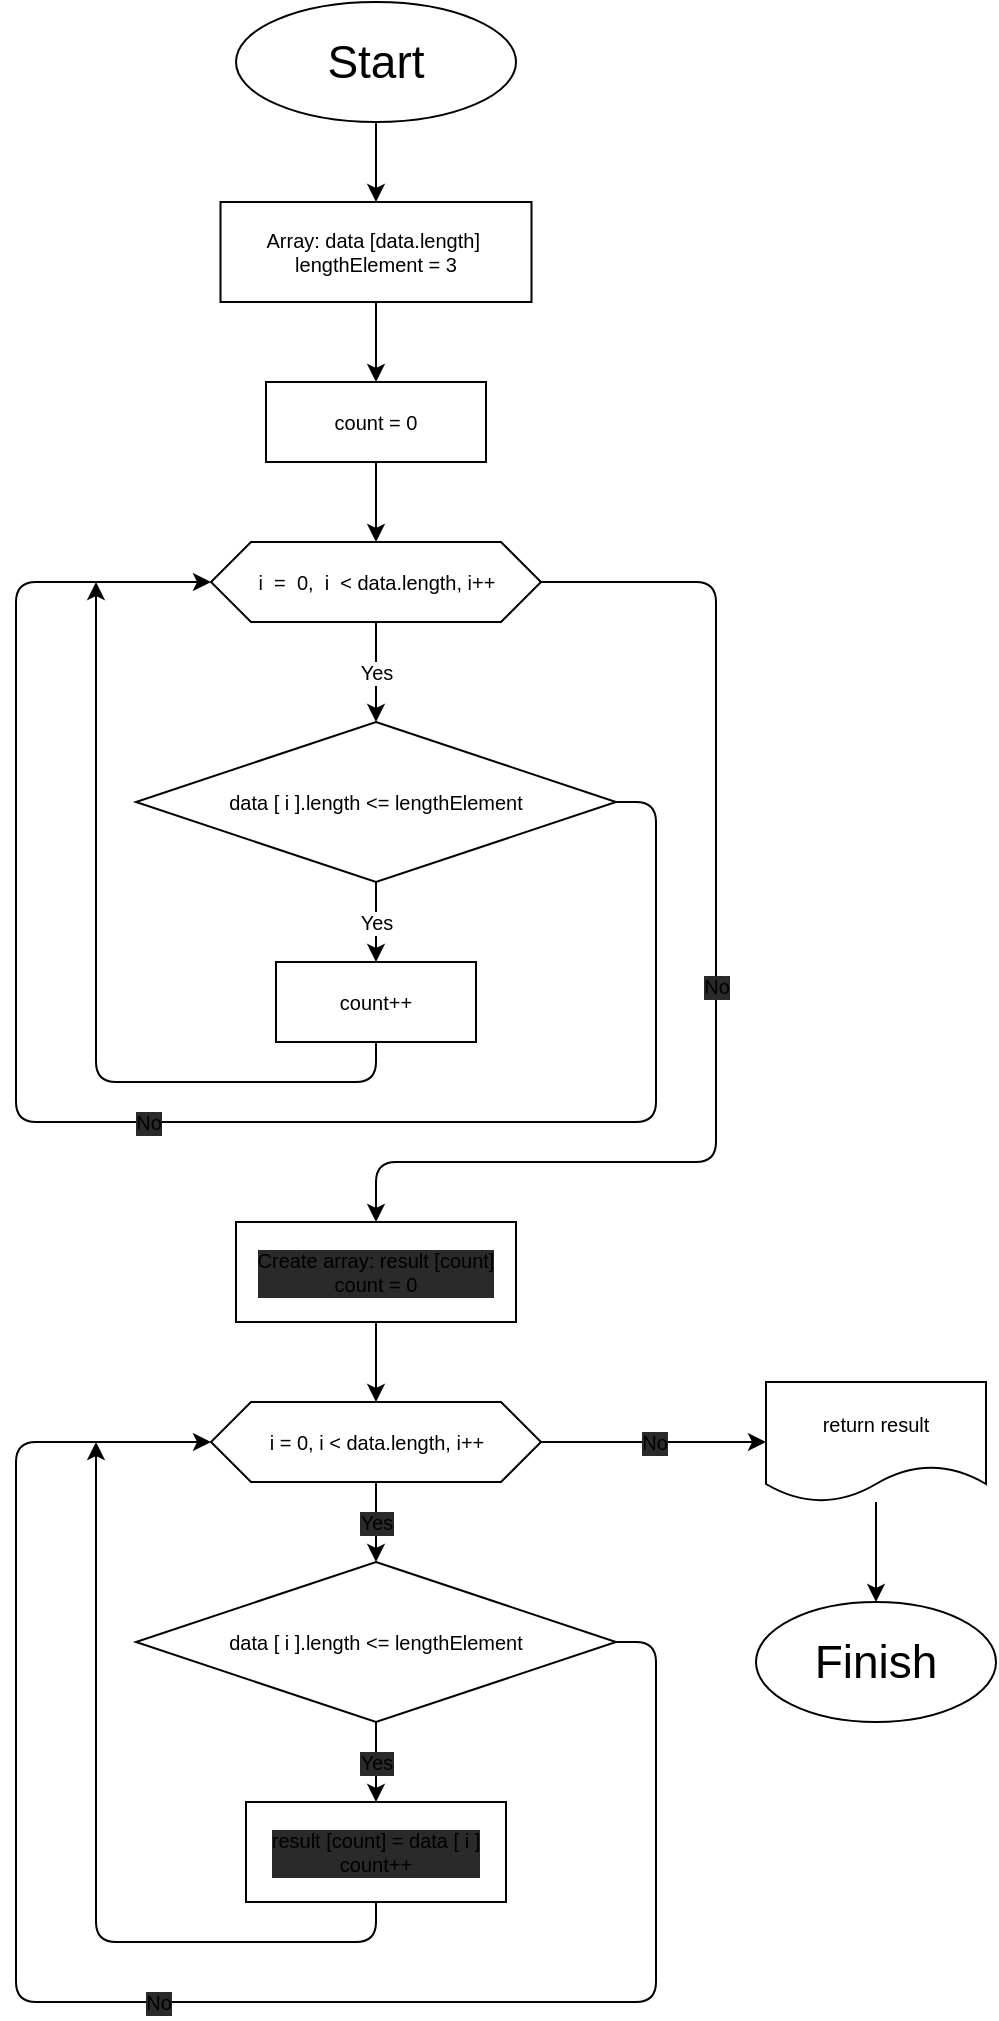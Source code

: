 <mxfile>
    <diagram id="oNYDReyRc2QFqJ63Cxyn" name="Page-1">
        <mxGraphModel dx="2036" dy="608" grid="0" gridSize="10" guides="1" tooltips="1" connect="1" arrows="1" fold="1" page="1" pageScale="1" pageWidth="850" pageHeight="1100" math="0" shadow="0">
            <root>
                <mxCell id="0"/>
                <mxCell id="1" parent="0"/>
                <mxCell id="2" style="edgeStyle=none;html=1;exitX=0.5;exitY=1;exitDx=0;exitDy=0;entryX=0.5;entryY=0;entryDx=0;entryDy=0;fontSize=24;" edge="1" parent="1" source="3" target="5">
                    <mxGeometry relative="1" as="geometry"/>
                </mxCell>
                <mxCell id="3" value="Start" style="ellipse;whiteSpace=wrap;html=1;fontSize=23;" vertex="1" parent="1">
                    <mxGeometry x="360" y="40" width="140" height="60" as="geometry"/>
                </mxCell>
                <mxCell id="4" value="" style="edgeStyle=none;html=1;fontSize=24;" edge="1" parent="1" source="5" target="7">
                    <mxGeometry relative="1" as="geometry"/>
                </mxCell>
                <mxCell id="5" value="&lt;font style=&quot;font-size: 10px&quot;&gt;Array: data [data.length]&amp;nbsp;&lt;/font&gt;&lt;br style=&quot;font-size: 10px&quot;&gt;&lt;font style=&quot;font-size: 10px&quot;&gt;lengthElement = 3&lt;br style=&quot;font-size: 10px&quot;&gt;&lt;/font&gt;" style="rounded=0;whiteSpace=wrap;html=1;fontSize=10;" vertex="1" parent="1">
                    <mxGeometry x="352.25" y="140" width="155.5" height="50" as="geometry"/>
                </mxCell>
                <mxCell id="6" value="" style="edgeStyle=none;html=1;fontSize=10;" edge="1" parent="1" source="7" target="8">
                    <mxGeometry relative="1" as="geometry"/>
                </mxCell>
                <mxCell id="7" value="count = 0" style="whiteSpace=wrap;html=1;fontSize=10;rounded=0;" vertex="1" parent="1">
                    <mxGeometry x="375" y="230" width="110" height="40" as="geometry"/>
                </mxCell>
                <mxCell id="8" value="i&amp;nbsp; =&amp;nbsp; 0,&amp;nbsp; i&amp;nbsp; &amp;lt; data.length, i++" style="shape=hexagon;perimeter=hexagonPerimeter2;whiteSpace=wrap;html=1;fixedSize=1;fontSize=10;rounded=0;" vertex="1" parent="1">
                    <mxGeometry x="347.5" y="310" width="165" height="40" as="geometry"/>
                </mxCell>
                <mxCell id="9" value="data [ i ].length &amp;lt;= lengthElement" style="rhombus;whiteSpace=wrap;html=1;fontSize=10;rounded=0;" vertex="1" parent="1">
                    <mxGeometry x="310" y="400" width="240" height="80" as="geometry"/>
                </mxCell>
                <mxCell id="10" value="count++" style="whiteSpace=wrap;html=1;fontSize=10;rounded=0;" vertex="1" parent="1">
                    <mxGeometry x="380" y="520" width="100" height="40" as="geometry"/>
                </mxCell>
                <mxCell id="11" value="" style="endArrow=classic;html=1;fontSize=10;exitX=0.5;exitY=1;exitDx=0;exitDy=0;entryX=0.5;entryY=0;entryDx=0;entryDy=0;" edge="1" parent="1" source="9" target="10">
                    <mxGeometry relative="1" as="geometry">
                        <mxPoint x="560" y="310" as="sourcePoint"/>
                        <mxPoint x="660" y="310" as="targetPoint"/>
                    </mxGeometry>
                </mxCell>
                <mxCell id="12" value="Yes" style="edgeLabel;resizable=0;html=1;align=center;verticalAlign=middle;fontSize=10;" connectable="0" vertex="1" parent="11">
                    <mxGeometry relative="1" as="geometry"/>
                </mxCell>
                <mxCell id="13" value="" style="endArrow=classic;html=1;fontSize=10;exitX=0.5;exitY=1;exitDx=0;exitDy=0;entryX=0.5;entryY=0;entryDx=0;entryDy=0;" edge="1" parent="1" source="8" target="9">
                    <mxGeometry relative="1" as="geometry">
                        <mxPoint x="560" y="310" as="sourcePoint"/>
                        <mxPoint x="660" y="310" as="targetPoint"/>
                    </mxGeometry>
                </mxCell>
                <mxCell id="14" value="Yes" style="edgeLabel;resizable=0;html=1;align=center;verticalAlign=middle;fontSize=10;" connectable="0" vertex="1" parent="13">
                    <mxGeometry relative="1" as="geometry"/>
                </mxCell>
                <mxCell id="15" value="" style="endArrow=classic;html=1;fontSize=10;exitX=0.5;exitY=1;exitDx=0;exitDy=0;" edge="1" parent="1" source="10">
                    <mxGeometry width="50" height="50" relative="1" as="geometry">
                        <mxPoint x="590" y="430" as="sourcePoint"/>
                        <mxPoint x="290" y="330" as="targetPoint"/>
                        <Array as="points">
                            <mxPoint x="430" y="580"/>
                            <mxPoint x="290" y="580"/>
                            <mxPoint x="290" y="400"/>
                        </Array>
                    </mxGeometry>
                </mxCell>
                <mxCell id="16" value="" style="endArrow=classic;html=1;fontSize=10;exitX=1;exitY=0.5;exitDx=0;exitDy=0;entryX=0;entryY=0.5;entryDx=0;entryDy=0;" edge="1" parent="1" source="9" target="8">
                    <mxGeometry relative="1" as="geometry">
                        <mxPoint x="560" y="410" as="sourcePoint"/>
                        <mxPoint x="660" y="410" as="targetPoint"/>
                        <Array as="points">
                            <mxPoint x="570" y="440"/>
                            <mxPoint x="570" y="600"/>
                            <mxPoint x="250" y="600"/>
                            <mxPoint x="250" y="330"/>
                        </Array>
                    </mxGeometry>
                </mxCell>
                <mxCell id="17" value="No" style="edgeLabel;resizable=0;html=1;align=center;verticalAlign=middle;fontSize=10;labelBackgroundColor=#2A2A2A;" connectable="0" vertex="1" parent="16">
                    <mxGeometry relative="1" as="geometry"/>
                </mxCell>
                <mxCell id="18" value="" style="edgeStyle=none;html=1;fontSize=10;entryX=0.5;entryY=0;entryDx=0;entryDy=0;" edge="1" parent="1" source="19" target="22">
                    <mxGeometry relative="1" as="geometry">
                        <mxPoint x="430" y="765" as="targetPoint"/>
                    </mxGeometry>
                </mxCell>
                <mxCell id="19" value="Create array: result [count]&lt;br&gt;count = 0" style="rounded=0;whiteSpace=wrap;html=1;labelBackgroundColor=#2A2A2A;fontSize=10;" vertex="1" parent="1">
                    <mxGeometry x="360" y="650" width="140" height="50" as="geometry"/>
                </mxCell>
                <mxCell id="20" value="" style="endArrow=classic;html=1;fontSize=10;exitX=1;exitY=0.5;exitDx=0;exitDy=0;entryX=0.5;entryY=0;entryDx=0;entryDy=0;" edge="1" parent="1" source="8" target="19">
                    <mxGeometry relative="1" as="geometry">
                        <mxPoint x="560" y="500" as="sourcePoint"/>
                        <mxPoint x="660" y="500" as="targetPoint"/>
                        <Array as="points">
                            <mxPoint x="600" y="330"/>
                            <mxPoint x="600" y="620"/>
                            <mxPoint x="430" y="620"/>
                        </Array>
                    </mxGeometry>
                </mxCell>
                <mxCell id="21" value="No" style="edgeLabel;resizable=0;html=1;align=center;verticalAlign=middle;labelBackgroundColor=#2A2A2A;fontSize=10;" connectable="0" vertex="1" parent="20">
                    <mxGeometry relative="1" as="geometry"/>
                </mxCell>
                <mxCell id="22" value="i = 0, i &amp;lt; data.length, i++" style="shape=hexagon;perimeter=hexagonPerimeter2;whiteSpace=wrap;html=1;fixedSize=1;fontSize=10;rounded=0;" vertex="1" parent="1">
                    <mxGeometry x="347.5" y="740" width="165" height="40" as="geometry"/>
                </mxCell>
                <mxCell id="23" value="data [ i ].length &amp;lt;= lengthElement" style="rhombus;whiteSpace=wrap;html=1;fontSize=10;rounded=0;" vertex="1" parent="1">
                    <mxGeometry x="310" y="820" width="240" height="80" as="geometry"/>
                </mxCell>
                <mxCell id="24" value="" style="endArrow=classic;html=1;fontSize=10;exitX=0.5;exitY=1;exitDx=0;exitDy=0;entryX=0.5;entryY=0;entryDx=0;entryDy=0;" edge="1" parent="1" source="22" target="23">
                    <mxGeometry relative="1" as="geometry">
                        <mxPoint x="560" y="600" as="sourcePoint"/>
                        <mxPoint x="660" y="600" as="targetPoint"/>
                    </mxGeometry>
                </mxCell>
                <mxCell id="25" value="Yes" style="edgeLabel;resizable=0;html=1;align=center;verticalAlign=middle;labelBackgroundColor=#2A2A2A;fontSize=10;" connectable="0" vertex="1" parent="24">
                    <mxGeometry relative="1" as="geometry"/>
                </mxCell>
                <mxCell id="26" value="result [count] = data [ i ]&lt;br&gt;count++" style="rounded=0;whiteSpace=wrap;html=1;labelBackgroundColor=#2A2A2A;fontSize=10;" vertex="1" parent="1">
                    <mxGeometry x="365" y="940" width="130" height="50" as="geometry"/>
                </mxCell>
                <mxCell id="27" value="" style="endArrow=classic;html=1;fontSize=10;exitX=0.5;exitY=1;exitDx=0;exitDy=0;entryX=0.5;entryY=0;entryDx=0;entryDy=0;" edge="1" parent="1" source="23" target="26">
                    <mxGeometry relative="1" as="geometry">
                        <mxPoint x="560" y="800" as="sourcePoint"/>
                        <mxPoint x="660" y="800" as="targetPoint"/>
                    </mxGeometry>
                </mxCell>
                <mxCell id="28" value="Yes" style="edgeLabel;resizable=0;html=1;align=center;verticalAlign=middle;labelBackgroundColor=#2A2A2A;fontSize=10;" connectable="0" vertex="1" parent="27">
                    <mxGeometry relative="1" as="geometry"/>
                </mxCell>
                <mxCell id="29" value="" style="endArrow=classic;html=1;fontSize=10;exitX=0.5;exitY=1;exitDx=0;exitDy=0;" edge="1" parent="1" source="26">
                    <mxGeometry width="50" height="50" relative="1" as="geometry">
                        <mxPoint x="590" y="720" as="sourcePoint"/>
                        <mxPoint x="290" y="760" as="targetPoint"/>
                        <Array as="points">
                            <mxPoint x="430" y="1010"/>
                            <mxPoint x="290" y="1010"/>
                        </Array>
                    </mxGeometry>
                </mxCell>
                <mxCell id="30" value="" style="endArrow=classic;html=1;fontSize=10;exitX=1;exitY=0.5;exitDx=0;exitDy=0;entryX=0;entryY=0.5;entryDx=0;entryDy=0;" edge="1" parent="1" source="23" target="22">
                    <mxGeometry relative="1" as="geometry">
                        <mxPoint x="560" y="800" as="sourcePoint"/>
                        <mxPoint x="660" y="800" as="targetPoint"/>
                        <Array as="points">
                            <mxPoint x="570" y="860"/>
                            <mxPoint x="570" y="1040"/>
                            <mxPoint x="250" y="1040"/>
                            <mxPoint x="250" y="760"/>
                        </Array>
                    </mxGeometry>
                </mxCell>
                <mxCell id="31" value="No" style="edgeLabel;resizable=0;html=1;align=center;verticalAlign=middle;labelBackgroundColor=#2A2A2A;fontSize=10;" connectable="0" vertex="1" parent="30">
                    <mxGeometry relative="1" as="geometry"/>
                </mxCell>
                <mxCell id="32" value="" style="edgeStyle=none;html=1;fontSize=10;" edge="1" parent="1" source="33" target="36">
                    <mxGeometry relative="1" as="geometry"/>
                </mxCell>
                <mxCell id="33" value="return result" style="shape=document;whiteSpace=wrap;html=1;boundedLbl=1;fontSize=10;rounded=0;" vertex="1" parent="1">
                    <mxGeometry x="625" y="730" width="110" height="60" as="geometry"/>
                </mxCell>
                <mxCell id="34" value="" style="endArrow=classic;html=1;fontSize=10;exitX=1;exitY=0.5;exitDx=0;exitDy=0;entryX=0;entryY=0.5;entryDx=0;entryDy=0;" edge="1" parent="1" source="22" target="33">
                    <mxGeometry relative="1" as="geometry">
                        <mxPoint x="560" y="800" as="sourcePoint"/>
                        <mxPoint x="660" y="800" as="targetPoint"/>
                    </mxGeometry>
                </mxCell>
                <mxCell id="35" value="No" style="edgeLabel;resizable=0;html=1;align=center;verticalAlign=middle;labelBackgroundColor=#2A2A2A;fontSize=10;" connectable="0" vertex="1" parent="34">
                    <mxGeometry relative="1" as="geometry"/>
                </mxCell>
                <mxCell id="36" value="Finish" style="ellipse;whiteSpace=wrap;html=1;fontSize=23;rounded=0;" vertex="1" parent="1">
                    <mxGeometry x="620" y="840" width="120" height="60" as="geometry"/>
                </mxCell>
            </root>
        </mxGraphModel>
    </diagram>
</mxfile>